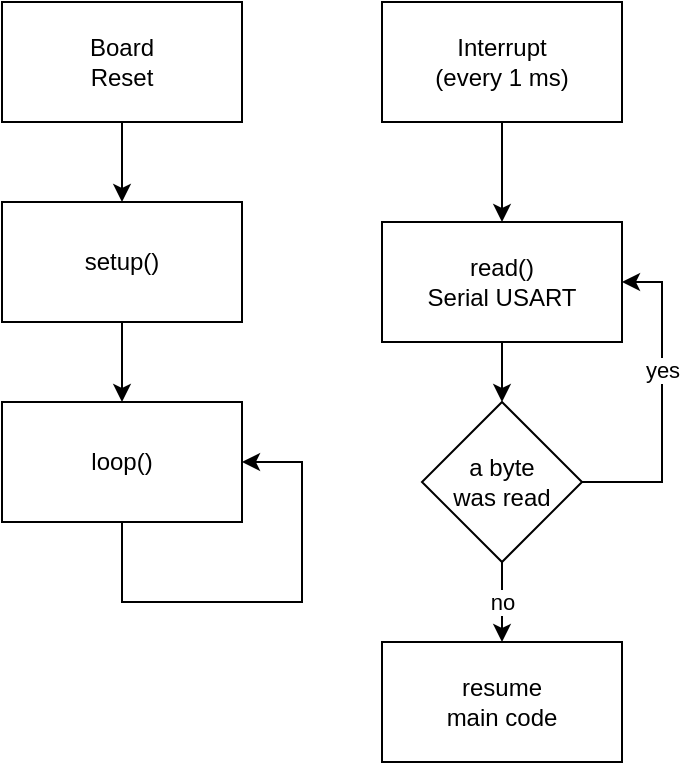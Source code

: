 <mxfile version="13.1.1" type="device" pages="3"><diagram id="95uWv6rcardc1Q0nsRqP" name="High Level"><mxGraphModel dx="1002" dy="751" grid="1" gridSize="10" guides="1" tooltips="1" connect="1" arrows="1" fold="1" page="1" pageScale="1" pageWidth="850" pageHeight="1100" math="0" shadow="0"><root><mxCell id="0"/><mxCell id="1" parent="0"/><mxCell id="1rHoQ6OKHzEmMOYDQXfF-43" value="" style="edgeStyle=orthogonalEdgeStyle;rounded=0;orthogonalLoop=1;jettySize=auto;html=1;" parent="1" source="1rHoQ6OKHzEmMOYDQXfF-41" target="1rHoQ6OKHzEmMOYDQXfF-42" edge="1"><mxGeometry relative="1" as="geometry"/></mxCell><mxCell id="1rHoQ6OKHzEmMOYDQXfF-41" value="&lt;div&gt;Interrupt&lt;/div&gt;&lt;div&gt;(every 1 ms)&lt;br&gt;&lt;/div&gt;" style="rounded=0;whiteSpace=wrap;html=1;" parent="1" vertex="1"><mxGeometry x="190" width="120" height="60" as="geometry"/></mxCell><mxCell id="1rHoQ6OKHzEmMOYDQXfF-45" value="" style="edgeStyle=orthogonalEdgeStyle;rounded=0;orthogonalLoop=1;jettySize=auto;html=1;entryX=0.5;entryY=0;entryDx=0;entryDy=0;" parent="1" source="1rHoQ6OKHzEmMOYDQXfF-42" target="1rHoQ6OKHzEmMOYDQXfF-46" edge="1"><mxGeometry relative="1" as="geometry"><mxPoint x="250" y="250" as="targetPoint"/></mxGeometry></mxCell><mxCell id="1rHoQ6OKHzEmMOYDQXfF-42" value="read()" style="rounded=0;whiteSpace=wrap;html=1;" parent="1" vertex="1"><mxGeometry x="190" y="110" width="120" height="60" as="geometry"/></mxCell><mxCell id="1rHoQ6OKHzEmMOYDQXfF-48" value="yes" style="edgeStyle=orthogonalEdgeStyle;rounded=0;orthogonalLoop=1;jettySize=auto;html=1;entryX=1;entryY=0.5;entryDx=0;entryDy=0;" parent="1" source="1rHoQ6OKHzEmMOYDQXfF-46" target="1rHoQ6OKHzEmMOYDQXfF-42" edge="1"><mxGeometry x="0.2" relative="1" as="geometry"><mxPoint x="370" y="250" as="targetPoint"/><Array as="points"><mxPoint x="330" y="240"/><mxPoint x="330" y="140"/></Array><mxPoint as="offset"/></mxGeometry></mxCell><mxCell id="1rHoQ6OKHzEmMOYDQXfF-50" value="no" style="edgeStyle=orthogonalEdgeStyle;rounded=0;orthogonalLoop=1;jettySize=auto;html=1;" parent="1" source="1rHoQ6OKHzEmMOYDQXfF-46" target="1rHoQ6OKHzEmMOYDQXfF-51" edge="1"><mxGeometry relative="1" as="geometry"><mxPoint x="250" y="370" as="targetPoint"/><mxPoint as="offset"/></mxGeometry></mxCell><mxCell id="1rHoQ6OKHzEmMOYDQXfF-46" value="&lt;div&gt;a byte&lt;/div&gt;&lt;div&gt;was read&lt;br&gt;&lt;/div&gt;" style="rhombus;whiteSpace=wrap;html=1;" parent="1" vertex="1"><mxGeometry x="210" y="200" width="80" height="80" as="geometry"/></mxCell><mxCell id="1rHoQ6OKHzEmMOYDQXfF-51" value="&lt;div&gt;resume&lt;/div&gt;&lt;div&gt;main code&lt;br&gt;&lt;/div&gt;" style="rounded=0;whiteSpace=wrap;html=1;" parent="1" vertex="1"><mxGeometry x="190" y="320" width="120" height="60" as="geometry"/></mxCell><mxCell id="1rHoQ6OKHzEmMOYDQXfF-52" value="&lt;div&gt;read()&lt;/div&gt;&lt;div&gt;Serial USART&lt;br&gt;&lt;/div&gt;" style="rounded=0;whiteSpace=wrap;html=1;" parent="1" vertex="1"><mxGeometry x="190" y="110" width="120" height="60" as="geometry"/></mxCell><mxCell id="1rHoQ6OKHzEmMOYDQXfF-79" value="loop()" style="rounded=0;whiteSpace=wrap;html=1;" parent="1" vertex="1"><mxGeometry y="200" width="120" height="60" as="geometry"/></mxCell><mxCell id="1rHoQ6OKHzEmMOYDQXfF-80" value="" style="edgeStyle=orthogonalEdgeStyle;rounded=0;orthogonalLoop=1;jettySize=auto;html=1;entryX=0.5;entryY=0;entryDx=0;entryDy=0;" parent="1" source="1rHoQ6OKHzEmMOYDQXfF-81" target="1rHoQ6OKHzEmMOYDQXfF-79" edge="1"><mxGeometry relative="1" as="geometry"><mxPoint x="400" y="30" as="targetPoint"/></mxGeometry></mxCell><mxCell id="1rHoQ6OKHzEmMOYDQXfF-81" value="setup()" style="rounded=0;whiteSpace=wrap;html=1;" parent="1" vertex="1"><mxGeometry y="100" width="120" height="60" as="geometry"/></mxCell><mxCell id="1rHoQ6OKHzEmMOYDQXfF-82" value="" style="edgeStyle=orthogonalEdgeStyle;rounded=0;orthogonalLoop=1;jettySize=auto;html=1;" parent="1" source="1rHoQ6OKHzEmMOYDQXfF-83" target="1rHoQ6OKHzEmMOYDQXfF-81" edge="1"><mxGeometry relative="1" as="geometry"/></mxCell><mxCell id="1rHoQ6OKHzEmMOYDQXfF-83" value="&lt;div&gt;Board&lt;/div&gt;&lt;div&gt;Reset&lt;br&gt;&lt;/div&gt;" style="rounded=0;whiteSpace=wrap;html=1;" parent="1" vertex="1"><mxGeometry width="120" height="60" as="geometry"/></mxCell><mxCell id="1rHoQ6OKHzEmMOYDQXfF-84" value="&lt;div&gt;Board&lt;/div&gt;&lt;div&gt;Reset&lt;br&gt;&lt;/div&gt;" style="rounded=0;whiteSpace=wrap;html=1;" parent="1" vertex="1"><mxGeometry width="120" height="60" as="geometry"/></mxCell><mxCell id="1rHoQ6OKHzEmMOYDQXfF-87" value="" style="endArrow=classic;html=1;entryX=1;entryY=0.5;entryDx=0;entryDy=0;exitX=0.5;exitY=1;exitDx=0;exitDy=0;rounded=0;" parent="1" source="1rHoQ6OKHzEmMOYDQXfF-79" target="1rHoQ6OKHzEmMOYDQXfF-79" edge="1"><mxGeometry width="50" height="50" relative="1" as="geometry"><mxPoint x="460" y="120" as="sourcePoint"/><mxPoint x="420" y="260" as="targetPoint"/><Array as="points"><mxPoint x="60" y="300"/><mxPoint x="150" y="300"/><mxPoint x="150" y="230"/></Array></mxGeometry></mxCell></root></mxGraphModel></diagram><diagram id="lRvToUPK4m7neSYqpvjg" name="loop()"><mxGraphModel dx="1542" dy="1155" grid="1" gridSize="10" guides="1" tooltips="1" connect="1" arrows="1" fold="1" page="1" pageScale="1" pageWidth="850" pageHeight="1100" math="0" shadow="0"><root><mxCell id="59LkfmW-LJVKOEGcT5sT-0"/><mxCell id="59LkfmW-LJVKOEGcT5sT-1" parent="59LkfmW-LJVKOEGcT5sT-0"/><mxCell id="59LkfmW-LJVKOEGcT5sT-2" value="true" style="edgeStyle=orthogonalEdgeStyle;rounded=0;orthogonalLoop=1;jettySize=auto;html=1;" parent="59LkfmW-LJVKOEGcT5sT-1" target="59LkfmW-LJVKOEGcT5sT-5" edge="1"><mxGeometry relative="1" as="geometry"><mxPoint x="160" y="60" as="sourcePoint"/></mxGeometry></mxCell><mxCell id="59LkfmW-LJVKOEGcT5sT-3" value="&lt;div&gt;false&lt;/div&gt;" style="edgeStyle=orthogonalEdgeStyle;rounded=0;orthogonalLoop=1;jettySize=auto;html=1;entryX=1;entryY=0.5;entryDx=0;entryDy=0;" parent="59LkfmW-LJVKOEGcT5sT-1" source="59LkfmW-LJVKOEGcT5sT-5" target="59LkfmW-LJVKOEGcT5sT-16" edge="1"><mxGeometry relative="1" as="geometry"><mxPoint x="220" y="-70" as="targetPoint"/><Array as="points"><mxPoint x="330" y="150"/><mxPoint x="330" y="530"/></Array></mxGeometry></mxCell><mxCell id="59LkfmW-LJVKOEGcT5sT-4" value="true" style="edgeStyle=orthogonalEdgeStyle;rounded=0;orthogonalLoop=1;jettySize=auto;html=1;entryX=0;entryY=0.5;entryDx=0;entryDy=0;" parent="59LkfmW-LJVKOEGcT5sT-1" source="59LkfmW-LJVKOEGcT5sT-5" target="59LkfmW-LJVKOEGcT5sT-8" edge="1"><mxGeometry relative="1" as="geometry"><mxPoint x="160" y="210" as="targetPoint"/></mxGeometry></mxCell><mxCell id="59LkfmW-LJVKOEGcT5sT-5" value="&lt;div&gt;&lt;span class=&quot;pl-c1&quot;&gt;newNMEA&lt;/span&gt;&lt;/div&gt;&lt;div&gt;&lt;span class=&quot;pl-c1&quot;&gt;received&lt;/span&gt;()&lt;/div&gt;" style="rhombus;whiteSpace=wrap;html=1;" parent="59LkfmW-LJVKOEGcT5sT-1" vertex="1"><mxGeometry x="120" y="110" width="80" height="80" as="geometry"/></mxCell><mxCell id="59LkfmW-LJVKOEGcT5sT-6" value="yes" style="edgeStyle=orthogonalEdgeStyle;rounded=0;orthogonalLoop=1;jettySize=auto;html=1;entryX=0.5;entryY=0;entryDx=0;entryDy=0;" parent="59LkfmW-LJVKOEGcT5sT-1" source="59LkfmW-LJVKOEGcT5sT-8" target="59LkfmW-LJVKOEGcT5sT-12" edge="1"><mxGeometry x="-0.304" relative="1" as="geometry"><mxPoint x="40" y="270" as="targetPoint"/><Array as="points"><mxPoint x="60" y="270"/></Array><mxPoint as="offset"/></mxGeometry></mxCell><mxCell id="59LkfmW-LJVKOEGcT5sT-7" value="no" style="edgeStyle=orthogonalEdgeStyle;rounded=0;orthogonalLoop=1;jettySize=auto;html=1;entryX=0.5;entryY=0;entryDx=0;entryDy=0;" parent="59LkfmW-LJVKOEGcT5sT-1" source="59LkfmW-LJVKOEGcT5sT-8" target="59LkfmW-LJVKOEGcT5sT-10" edge="1"><mxGeometry x="-0.333" relative="1" as="geometry"><mxPoint x="280" y="270" as="targetPoint"/><Array as="points"><mxPoint x="255" y="270"/></Array><mxPoint as="offset"/></mxGeometry></mxCell><mxCell id="59LkfmW-LJVKOEGcT5sT-8" value="&lt;div&gt;GPS&lt;/div&gt;&lt;div&gt;Locked&lt;br&gt;&lt;/div&gt;" style="rhombus;whiteSpace=wrap;html=1;direction=south;" parent="59LkfmW-LJVKOEGcT5sT-1" vertex="1"><mxGeometry x="120" y="230" width="80" height="80" as="geometry"/></mxCell><mxCell id="59LkfmW-LJVKOEGcT5sT-9" value="" style="edgeStyle=orthogonalEdgeStyle;rounded=0;orthogonalLoop=1;jettySize=auto;html=1;entryX=0.5;entryY=0;entryDx=0;entryDy=0;" parent="59LkfmW-LJVKOEGcT5sT-1" source="59LkfmW-LJVKOEGcT5sT-10" target="59LkfmW-LJVKOEGcT5sT-14" edge="1"><mxGeometry relative="1" as="geometry"><mxPoint x="270" y="440" as="targetPoint"/><Array as="points"><mxPoint x="255" y="370"/><mxPoint x="160" y="370"/></Array></mxGeometry></mxCell><mxCell id="59LkfmW-LJVKOEGcT5sT-10" value="&lt;div&gt;Blink Green&lt;/div&gt;&lt;div&gt;LED&lt;br&gt;&lt;/div&gt;" style="rounded=0;whiteSpace=wrap;html=1;" parent="59LkfmW-LJVKOEGcT5sT-1" vertex="1"><mxGeometry x="195" y="290" width="120" height="60" as="geometry"/></mxCell><mxCell id="59LkfmW-LJVKOEGcT5sT-11" value="" style="edgeStyle=orthogonalEdgeStyle;rounded=0;orthogonalLoop=1;jettySize=auto;html=1;" parent="59LkfmW-LJVKOEGcT5sT-1" source="59LkfmW-LJVKOEGcT5sT-12" target="59LkfmW-LJVKOEGcT5sT-14" edge="1"><mxGeometry relative="1" as="geometry"><Array as="points"><mxPoint x="60" y="370"/><mxPoint x="160" y="370"/></Array></mxGeometry></mxCell><mxCell id="59LkfmW-LJVKOEGcT5sT-12" value="&lt;div&gt;FIX ON&lt;br&gt;&lt;/div&gt;&lt;div&gt;Green LED&lt;/div&gt;" style="rounded=0;whiteSpace=wrap;html=1;" parent="59LkfmW-LJVKOEGcT5sT-1" vertex="1"><mxGeometry y="290" width="120" height="60" as="geometry"/></mxCell><mxCell id="59LkfmW-LJVKOEGcT5sT-13" value="" style="edgeStyle=orthogonalEdgeStyle;rounded=0;orthogonalLoop=1;jettySize=auto;html=1;" parent="59LkfmW-LJVKOEGcT5sT-1" source="59LkfmW-LJVKOEGcT5sT-14" target="59LkfmW-LJVKOEGcT5sT-16" edge="1"><mxGeometry relative="1" as="geometry"/></mxCell><mxCell id="59LkfmW-LJVKOEGcT5sT-14" value="&lt;div&gt;Write NMEA Frame&lt;/div&gt;&lt;div&gt;to SD Card&lt;br&gt;&lt;/div&gt;" style="rounded=0;whiteSpace=wrap;html=1;" parent="59LkfmW-LJVKOEGcT5sT-1" vertex="1"><mxGeometry x="100" y="400" width="120" height="60" as="geometry"/></mxCell><mxCell id="59LkfmW-LJVKOEGcT5sT-15" value="" style="edgeStyle=orthogonalEdgeStyle;rounded=0;orthogonalLoop=1;jettySize=auto;html=1;" parent="59LkfmW-LJVKOEGcT5sT-1" source="59LkfmW-LJVKOEGcT5sT-16" target="59LkfmW-LJVKOEGcT5sT-18" edge="1"><mxGeometry relative="1" as="geometry"/></mxCell><mxCell id="59LkfmW-LJVKOEGcT5sT-16" value="updateButton()" style="rounded=0;whiteSpace=wrap;html=1;" parent="59LkfmW-LJVKOEGcT5sT-1" vertex="1"><mxGeometry x="100" y="500" width="120" height="60" as="geometry"/></mxCell><mxCell id="fQApM-XerUqGjWy0wEsA-1" value="" style="edgeStyle=orthogonalEdgeStyle;rounded=0;orthogonalLoop=1;jettySize=auto;html=1;" parent="59LkfmW-LJVKOEGcT5sT-1" source="59LkfmW-LJVKOEGcT5sT-18" target="fQApM-XerUqGjWy0wEsA-0" edge="1"><mxGeometry relative="1" as="geometry"/></mxCell><mxCell id="59LkfmW-LJVKOEGcT5sT-18" value="updateLEDs()" style="rounded=0;whiteSpace=wrap;html=1;" parent="59LkfmW-LJVKOEGcT5sT-1" vertex="1"><mxGeometry x="100" y="590" width="120" height="60" as="geometry"/></mxCell><mxCell id="fQApM-XerUqGjWy0wEsA-0" value="return" style="rounded=0;whiteSpace=wrap;html=1;" parent="59LkfmW-LJVKOEGcT5sT-1" vertex="1"><mxGeometry x="100" y="680" width="120" height="60" as="geometry"/></mxCell><mxCell id="59LkfmW-LJVKOEGcT5sT-19" value="loop()" style="rounded=0;whiteSpace=wrap;html=1;" parent="59LkfmW-LJVKOEGcT5sT-1" vertex="1"><mxGeometry x="100" width="120" height="60" as="geometry"/></mxCell></root></mxGraphModel></diagram><diagram id="edit8hDEdsJOgopXewB5" name="read()"><mxGraphModel dx="1002" dy="751" grid="1" gridSize="10" guides="1" tooltips="1" connect="1" arrows="1" fold="1" page="1" pageScale="1" pageWidth="850" pageHeight="1100" math="0" shadow="0"><root><mxCell id="o7a6UPRvgja7EgoK8gyR-0"/><mxCell id="o7a6UPRvgja7EgoK8gyR-1" parent="o7a6UPRvgja7EgoK8gyR-0"/><mxCell id="omibI1_Koj8nrZc6u3s3-1" value="" style="edgeStyle=orthogonalEdgeStyle;rounded=0;orthogonalLoop=1;jettySize=auto;html=1;" edge="1" parent="o7a6UPRvgja7EgoK8gyR-1" source="o7a6UPRvgja7EgoK8gyR-2"><mxGeometry relative="1" as="geometry"><mxPoint x="60" y="140" as="targetPoint"/></mxGeometry></mxCell><mxCell id="o7a6UPRvgja7EgoK8gyR-2" value="read()" style="rounded=0;whiteSpace=wrap;html=1;" vertex="1" parent="o7a6UPRvgja7EgoK8gyR-1"><mxGeometry width="120" height="60" as="geometry"/></mxCell><mxCell id="omibI1_Koj8nrZc6u3s3-5" value="false" style="edgeStyle=orthogonalEdgeStyle;rounded=0;orthogonalLoop=1;jettySize=auto;html=1;entryX=0;entryY=0.5;entryDx=0;entryDy=0;" edge="1" parent="o7a6UPRvgja7EgoK8gyR-1" source="omibI1_Koj8nrZc6u3s3-2" target="omibI1_Koj8nrZc6u3s3-8"><mxGeometry x="-0.2" relative="1" as="geometry"><mxPoint x="180" y="130" as="targetPoint"/><mxPoint as="offset"/></mxGeometry></mxCell><mxCell id="UT9ZXpNlZgXYvwMuqNvP-2" value="true" style="edgeStyle=orthogonalEdgeStyle;rounded=0;orthogonalLoop=1;jettySize=auto;html=1;" edge="1" parent="o7a6UPRvgja7EgoK8gyR-1" source="omibI1_Koj8nrZc6u3s3-2" target="QQPULPCupzd5FFINmzxk-0"><mxGeometry relative="1" as="geometry"/></mxCell><mxCell id="omibI1_Koj8nrZc6u3s3-2" value="&lt;div&gt;Serial.&lt;/div&gt;&lt;div&gt;available()&lt;br&gt;&lt;/div&gt;" style="rhombus;whiteSpace=wrap;html=1;" vertex="1" parent="o7a6UPRvgja7EgoK8gyR-1"><mxGeometry x="20" y="90" width="80" height="80" as="geometry"/></mxCell><mxCell id="omibI1_Koj8nrZc6u3s3-8" value="&lt;div&gt;return 0&lt;/div&gt;&lt;div&gt;(no byte read)&lt;br&gt;&lt;/div&gt;" style="rounded=0;whiteSpace=wrap;html=1;" vertex="1" parent="o7a6UPRvgja7EgoK8gyR-1"><mxGeometry x="150" y="100" width="120" height="60" as="geometry"/></mxCell><mxCell id="QQPULPCupzd5FFINmzxk-2" value="" style="edgeStyle=orthogonalEdgeStyle;rounded=0;orthogonalLoop=1;jettySize=auto;html=1;" edge="1" parent="o7a6UPRvgja7EgoK8gyR-1" source="QQPULPCupzd5FFINmzxk-0" target="QQPULPCupzd5FFINmzxk-3"><mxGeometry relative="1" as="geometry"><mxPoint x="60" y="390" as="targetPoint"/></mxGeometry></mxCell><mxCell id="QQPULPCupzd5FFINmzxk-0" value="Serial.read()" style="rounded=0;whiteSpace=wrap;html=1;" vertex="1" parent="o7a6UPRvgja7EgoK8gyR-1"><mxGeometry y="210" width="120" height="60" as="geometry"/></mxCell><mxCell id="UT9ZXpNlZgXYvwMuqNvP-4" value="&lt;div&gt;no&lt;/div&gt;" style="edgeStyle=orthogonalEdgeStyle;rounded=0;orthogonalLoop=1;jettySize=auto;html=1;" edge="1" parent="o7a6UPRvgja7EgoK8gyR-1" source="QQPULPCupzd5FFINmzxk-3" target="23LbMOad_vAwQ4BAubAr-8"><mxGeometry relative="1" as="geometry"><mxPoint x="60" y="420" as="targetPoint"/></mxGeometry></mxCell><mxCell id="23LbMOad_vAwQ4BAubAr-2" value="yes" style="edgeStyle=orthogonalEdgeStyle;rounded=0;orthogonalLoop=1;jettySize=auto;html=1;" edge="1" parent="o7a6UPRvgja7EgoK8gyR-1" source="QQPULPCupzd5FFINmzxk-3"><mxGeometry relative="1" as="geometry"><mxPoint x="150" y="340" as="targetPoint"/></mxGeometry></mxCell><mxCell id="QQPULPCupzd5FFINmzxk-3" value="&lt;div&gt;end-of-&lt;/div&gt;&lt;div&gt;line&lt;br&gt;&lt;/div&gt;" style="rhombus;whiteSpace=wrap;html=1;" vertex="1" parent="o7a6UPRvgja7EgoK8gyR-1"><mxGeometry x="20" y="300" width="80" height="80" as="geometry"/></mxCell><mxCell id="23LbMOad_vAwQ4BAubAr-7" value="" style="edgeStyle=orthogonalEdgeStyle;rounded=0;orthogonalLoop=1;jettySize=auto;html=1;" edge="1" parent="o7a6UPRvgja7EgoK8gyR-1" source="23LbMOad_vAwQ4BAubAr-0" target="23LbMOad_vAwQ4BAubAr-6"><mxGeometry relative="1" as="geometry"/></mxCell><mxCell id="23LbMOad_vAwQ4BAubAr-0" value="&lt;div&gt;set NMEA Frame received flag&lt;br&gt;&lt;/div&gt;" style="rounded=0;whiteSpace=wrap;html=1;" vertex="1" parent="o7a6UPRvgja7EgoK8gyR-1"><mxGeometry x="150" y="310" width="120" height="60" as="geometry"/></mxCell><mxCell id="23LbMOad_vAwQ4BAubAr-9" value="" style="edgeStyle=orthogonalEdgeStyle;rounded=0;orthogonalLoop=1;jettySize=auto;html=1;" edge="1" parent="o7a6UPRvgja7EgoK8gyR-1" source="23LbMOad_vAwQ4BAubAr-6" target="23LbMOad_vAwQ4BAubAr-8"><mxGeometry relative="1" as="geometry"/></mxCell><mxCell id="23LbMOad_vAwQ4BAubAr-6" value="&lt;div&gt;swap read/write&lt;/div&gt;&lt;div&gt;buffers&lt;br&gt;&lt;/div&gt;" style="rounded=0;whiteSpace=wrap;html=1;" vertex="1" parent="o7a6UPRvgja7EgoK8gyR-1"><mxGeometry x="150" y="420" width="120" height="60" as="geometry"/></mxCell><mxCell id="23LbMOad_vAwQ4BAubAr-11" value="" style="edgeStyle=orthogonalEdgeStyle;rounded=0;orthogonalLoop=1;jettySize=auto;html=1;" edge="1" parent="o7a6UPRvgja7EgoK8gyR-1" source="23LbMOad_vAwQ4BAubAr-8" target="23LbMOad_vAwQ4BAubAr-10"><mxGeometry relative="1" as="geometry"/></mxCell><mxCell id="23LbMOad_vAwQ4BAubAr-8" value="&lt;div&gt;write byte to&lt;/div&gt;&lt;div&gt;current buffer&lt;br&gt;&lt;/div&gt;" style="rounded=0;whiteSpace=wrap;html=1;" vertex="1" parent="o7a6UPRvgja7EgoK8gyR-1"><mxGeometry y="420" width="120" height="60" as="geometry"/></mxCell><mxCell id="23LbMOad_vAwQ4BAubAr-10" value="return byte" style="rounded=0;whiteSpace=wrap;html=1;" vertex="1" parent="o7a6UPRvgja7EgoK8gyR-1"><mxGeometry y="520" width="120" height="60" as="geometry"/></mxCell></root></mxGraphModel></diagram></mxfile>